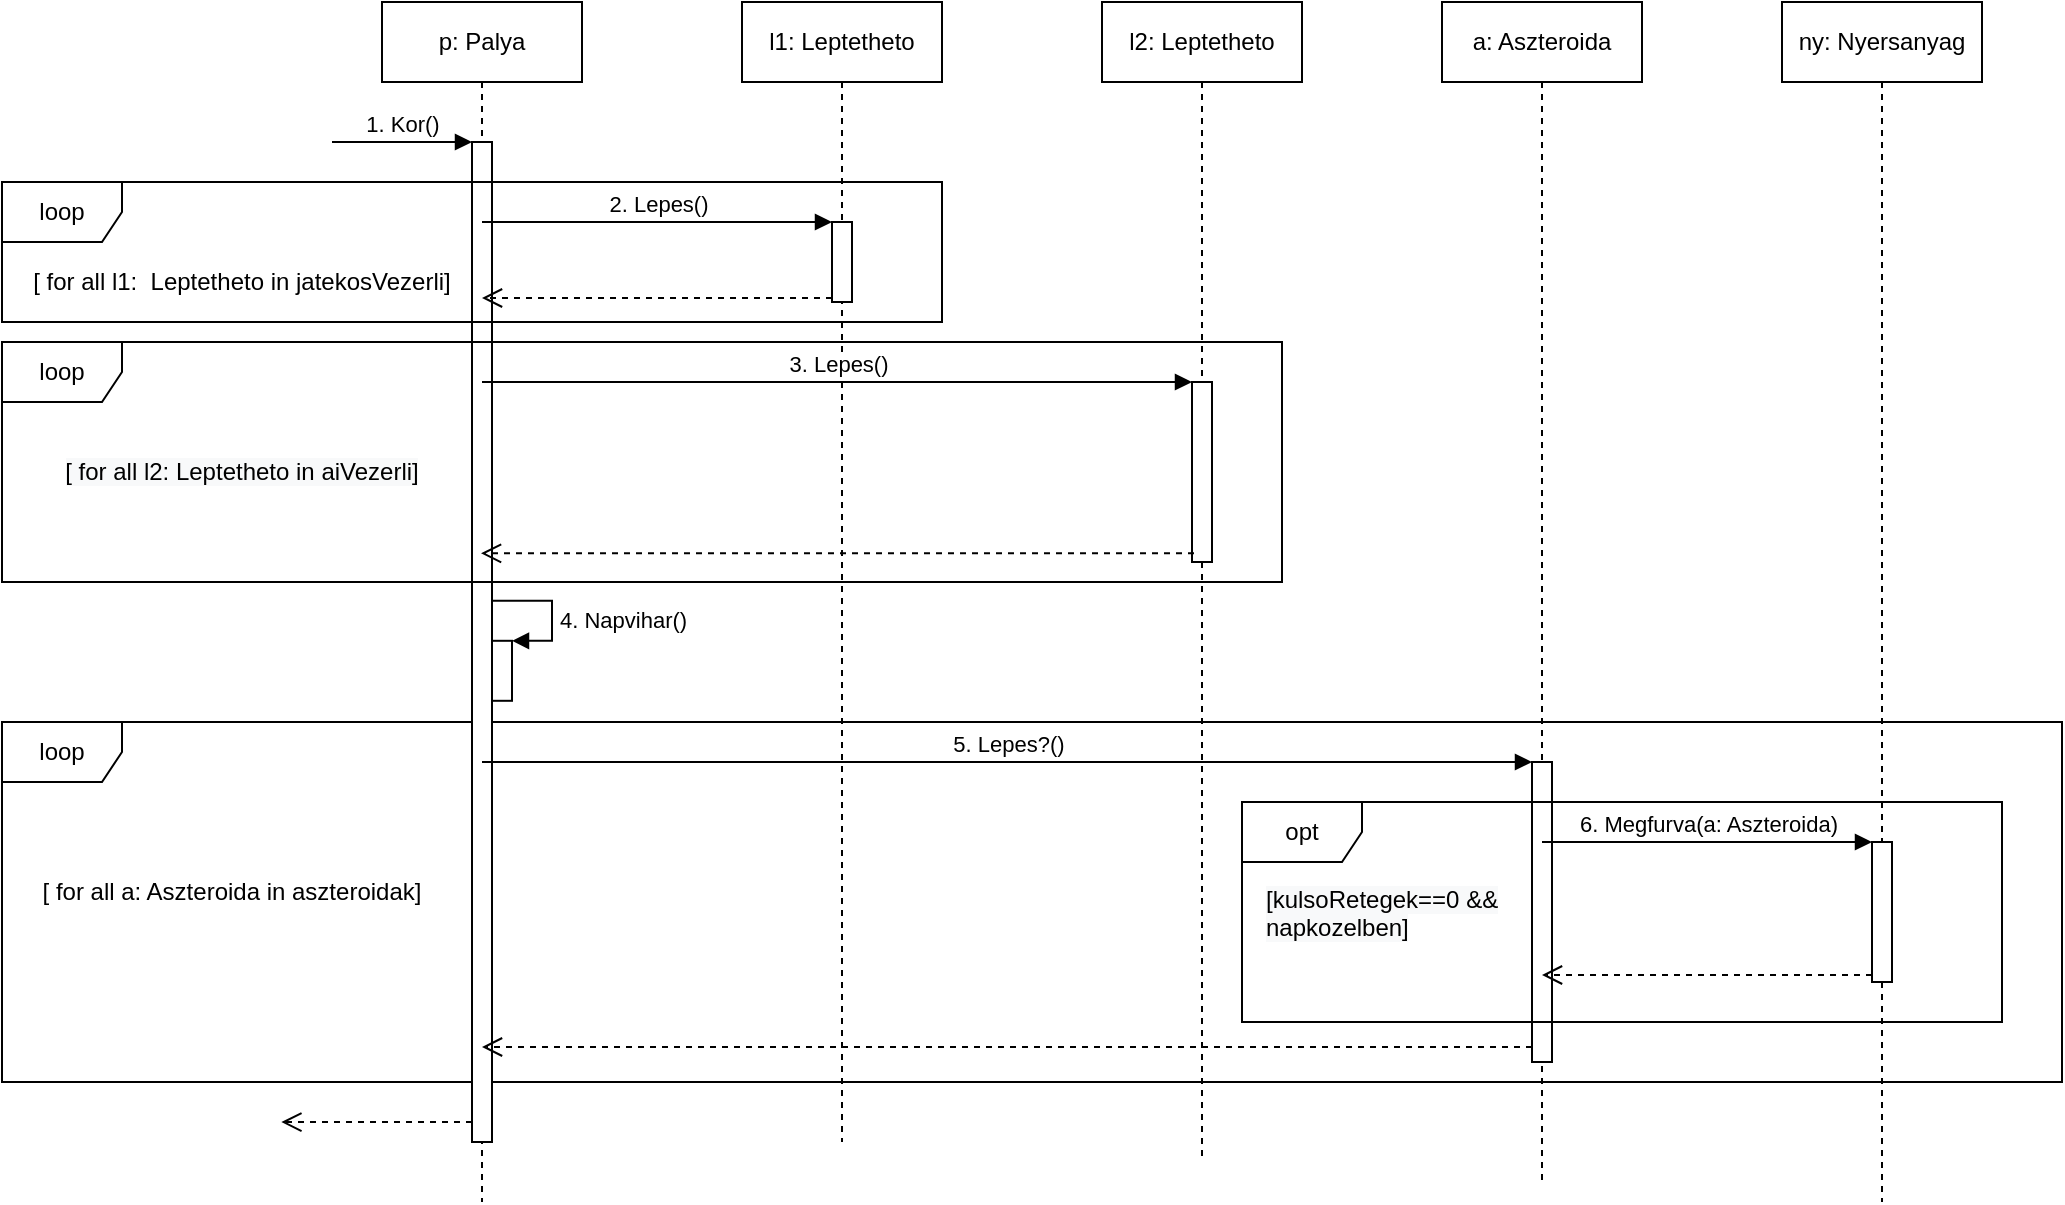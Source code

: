 <mxfile version="14.4.4" type="github">
  <diagram id="ig4ONSyhfNFMPqTWKNNK" name="Page-1">
    <mxGraphModel dx="1609" dy="437" grid="1" gridSize="10" guides="1" tooltips="1" connect="1" arrows="1" fold="1" page="1" pageScale="1" pageWidth="827" pageHeight="1169" math="0" shadow="0">
      <root>
        <mxCell id="0" />
        <mxCell id="1" parent="0" />
        <mxCell id="LFI0uOlP6w1G6OlFuXaL-17" value="loop" style="shape=umlFrame;whiteSpace=wrap;html=1;" vertex="1" parent="1">
          <mxGeometry x="-100" y="470" width="1030" height="180" as="geometry" />
        </mxCell>
        <mxCell id="E092-3JNbuzqqDDcSKRp-1" value="p: Palya" style="shape=umlLifeline;perimeter=lifelinePerimeter;whiteSpace=wrap;html=1;container=1;collapsible=0;recursiveResize=0;outlineConnect=0;" parent="1" vertex="1">
          <mxGeometry x="90" y="110" width="100" height="600" as="geometry" />
        </mxCell>
        <mxCell id="E092-3JNbuzqqDDcSKRp-4" value="" style="html=1;points=[];perimeter=orthogonalPerimeter;" parent="E092-3JNbuzqqDDcSKRp-1" vertex="1">
          <mxGeometry x="45" y="70" width="10" height="500" as="geometry" />
        </mxCell>
        <mxCell id="E092-3JNbuzqqDDcSKRp-5" value="1. Kor()" style="html=1;verticalAlign=bottom;endArrow=block;entryX=0;entryY=0;" parent="E092-3JNbuzqqDDcSKRp-1" target="E092-3JNbuzqqDDcSKRp-4" edge="1">
          <mxGeometry relative="1" as="geometry">
            <mxPoint x="-25" y="70" as="sourcePoint" />
          </mxGeometry>
        </mxCell>
        <mxCell id="E092-3JNbuzqqDDcSKRp-6" value="" style="html=1;verticalAlign=bottom;endArrow=open;dashed=1;endSize=8;exitX=0.033;exitY=0.989;exitDx=0;exitDy=0;exitPerimeter=0;" parent="E092-3JNbuzqqDDcSKRp-1" edge="1">
          <mxGeometry x="-0.274" y="-94" relative="1" as="geometry">
            <mxPoint x="-50.33" y="560.05" as="targetPoint" />
            <mxPoint as="offset" />
            <mxPoint x="45.0" y="560" as="sourcePoint" />
          </mxGeometry>
        </mxCell>
        <mxCell id="E092-3JNbuzqqDDcSKRp-51" value="" style="html=1;points=[];perimeter=orthogonalPerimeter;" parent="E092-3JNbuzqqDDcSKRp-1" vertex="1">
          <mxGeometry x="55" y="319.4" width="10" height="30" as="geometry" />
        </mxCell>
        <mxCell id="E092-3JNbuzqqDDcSKRp-52" value="4. Napvihar()" style="edgeStyle=orthogonalEdgeStyle;html=1;align=left;spacingLeft=2;endArrow=block;rounded=0;entryX=1;entryY=0;" parent="E092-3JNbuzqqDDcSKRp-1" target="E092-3JNbuzqqDDcSKRp-51" edge="1">
          <mxGeometry x="0.143" relative="1" as="geometry">
            <mxPoint x="55" y="299.4" as="sourcePoint" />
            <Array as="points">
              <mxPoint x="85" y="299.4" />
              <mxPoint x="85" y="319.4" />
            </Array>
            <mxPoint as="offset" />
          </mxGeometry>
        </mxCell>
        <mxCell id="E092-3JNbuzqqDDcSKRp-2" value="l1: Leptetheto" style="shape=umlLifeline;perimeter=lifelinePerimeter;whiteSpace=wrap;html=1;container=1;collapsible=0;recursiveResize=0;outlineConnect=0;" parent="1" vertex="1">
          <mxGeometry x="270" y="110" width="100" height="570" as="geometry" />
        </mxCell>
        <mxCell id="E092-3JNbuzqqDDcSKRp-7" value="" style="html=1;points=[];perimeter=orthogonalPerimeter;" parent="E092-3JNbuzqqDDcSKRp-2" vertex="1">
          <mxGeometry x="45" y="110" width="10" height="40" as="geometry" />
        </mxCell>
        <mxCell id="E092-3JNbuzqqDDcSKRp-3" value="l2: Leptetheto" style="shape=umlLifeline;perimeter=lifelinePerimeter;whiteSpace=wrap;html=1;container=1;collapsible=0;recursiveResize=0;outlineConnect=0;" parent="1" vertex="1">
          <mxGeometry x="450" y="110" width="100" height="580" as="geometry" />
        </mxCell>
        <mxCell id="E092-3JNbuzqqDDcSKRp-16" value="" style="html=1;points=[];perimeter=orthogonalPerimeter;" parent="E092-3JNbuzqqDDcSKRp-3" vertex="1">
          <mxGeometry x="45" y="190" width="10" height="90" as="geometry" />
        </mxCell>
        <mxCell id="E092-3JNbuzqqDDcSKRp-8" value="2. Lepes()" style="html=1;verticalAlign=bottom;endArrow=block;entryX=0;entryY=0;" parent="1" source="E092-3JNbuzqqDDcSKRp-1" target="E092-3JNbuzqqDDcSKRp-7" edge="1">
          <mxGeometry relative="1" as="geometry">
            <mxPoint x="245" y="200" as="sourcePoint" />
          </mxGeometry>
        </mxCell>
        <mxCell id="E092-3JNbuzqqDDcSKRp-9" value="" style="html=1;verticalAlign=bottom;endArrow=open;dashed=1;endSize=8;exitX=0;exitY=0.95;" parent="1" source="E092-3JNbuzqqDDcSKRp-7" target="E092-3JNbuzqqDDcSKRp-1" edge="1">
          <mxGeometry x="-0.031" y="-6" relative="1" as="geometry">
            <mxPoint x="245" y="276" as="targetPoint" />
            <mxPoint as="offset" />
          </mxGeometry>
        </mxCell>
        <mxCell id="E092-3JNbuzqqDDcSKRp-17" value="3. Lepes()" style="html=1;verticalAlign=bottom;endArrow=block;entryX=0;entryY=0;" parent="1" source="E092-3JNbuzqqDDcSKRp-1" target="E092-3JNbuzqqDDcSKRp-16" edge="1">
          <mxGeometry relative="1" as="geometry">
            <mxPoint x="425" y="300" as="sourcePoint" />
          </mxGeometry>
        </mxCell>
        <mxCell id="E092-3JNbuzqqDDcSKRp-18" value="" style="html=1;verticalAlign=bottom;endArrow=open;dashed=1;endSize=8;exitX=0.1;exitY=0.989;exitDx=0;exitDy=0;exitPerimeter=0;" parent="1" edge="1">
          <mxGeometry relative="1" as="geometry">
            <mxPoint x="139.5" y="385.66" as="targetPoint" />
            <mxPoint x="496" y="385.66" as="sourcePoint" />
          </mxGeometry>
        </mxCell>
        <mxCell id="E092-3JNbuzqqDDcSKRp-33" value="loop" style="shape=umlFrame;whiteSpace=wrap;html=1;" parent="1" vertex="1">
          <mxGeometry x="-100" y="200" width="470" height="70" as="geometry" />
        </mxCell>
        <mxCell id="E092-3JNbuzqqDDcSKRp-34" value="[ for all l1:&amp;nbsp; Leptetheto in jatekosVezerli]" style="text;html=1;strokeColor=none;fillColor=none;align=center;verticalAlign=middle;whiteSpace=wrap;rounded=0;" parent="1" vertex="1">
          <mxGeometry x="-90" y="240" width="220" height="20" as="geometry" />
        </mxCell>
        <mxCell id="E092-3JNbuzqqDDcSKRp-62" value="loop" style="shape=umlFrame;whiteSpace=wrap;html=1;" parent="1" vertex="1">
          <mxGeometry x="-100" y="280" width="640" height="120" as="geometry" />
        </mxCell>
        <mxCell id="E092-3JNbuzqqDDcSKRp-63" value="&lt;br&gt;&lt;br&gt;&lt;span style=&quot;color: rgb(0 , 0 , 0) ; font-family: &amp;#34;helvetica&amp;#34; ; font-size: 12px ; font-style: normal ; font-weight: 400 ; letter-spacing: normal ; text-align: center ; text-indent: 0px ; text-transform: none ; word-spacing: 0px ; background-color: rgb(248 , 249 , 250) ; display: inline ; float: none&quot;&gt;[ for all l2: Leptetheto in aiVezerli]&lt;/span&gt;" style="text;html=1;strokeColor=none;fillColor=none;align=center;verticalAlign=middle;whiteSpace=wrap;rounded=0;" parent="1" vertex="1">
          <mxGeometry x="-100" y="320" width="240" height="20" as="geometry" />
        </mxCell>
        <mxCell id="LFI0uOlP6w1G6OlFuXaL-1" value="a: Aszteroida" style="shape=umlLifeline;perimeter=lifelinePerimeter;whiteSpace=wrap;html=1;container=1;collapsible=0;recursiveResize=0;outlineConnect=0;" vertex="1" parent="1">
          <mxGeometry x="620" y="110" width="100" height="590" as="geometry" />
        </mxCell>
        <mxCell id="LFI0uOlP6w1G6OlFuXaL-2" value="" style="html=1;points=[];perimeter=orthogonalPerimeter;" vertex="1" parent="LFI0uOlP6w1G6OlFuXaL-1">
          <mxGeometry x="45" y="380" width="10" height="150" as="geometry" />
        </mxCell>
        <mxCell id="LFI0uOlP6w1G6OlFuXaL-3" value="5. Lepes?()" style="html=1;verticalAlign=bottom;endArrow=block;entryX=0;entryY=0;" edge="1" target="LFI0uOlP6w1G6OlFuXaL-2" parent="1" source="E092-3JNbuzqqDDcSKRp-1">
          <mxGeometry relative="1" as="geometry">
            <mxPoint x="595" y="480" as="sourcePoint" />
          </mxGeometry>
        </mxCell>
        <mxCell id="LFI0uOlP6w1G6OlFuXaL-4" value="" style="html=1;verticalAlign=bottom;endArrow=open;dashed=1;endSize=8;exitX=0;exitY=0.95;" edge="1" source="LFI0uOlP6w1G6OlFuXaL-2" parent="1" target="E092-3JNbuzqqDDcSKRp-1">
          <mxGeometry relative="1" as="geometry">
            <mxPoint x="595" y="556" as="targetPoint" />
          </mxGeometry>
        </mxCell>
        <mxCell id="LFI0uOlP6w1G6OlFuXaL-11" value="ny: Nyersanyag" style="shape=umlLifeline;perimeter=lifelinePerimeter;whiteSpace=wrap;html=1;container=1;collapsible=0;recursiveResize=0;outlineConnect=0;" vertex="1" parent="1">
          <mxGeometry x="790" y="110" width="100" height="600" as="geometry" />
        </mxCell>
        <mxCell id="LFI0uOlP6w1G6OlFuXaL-12" value="" style="html=1;points=[];perimeter=orthogonalPerimeter;" vertex="1" parent="LFI0uOlP6w1G6OlFuXaL-11">
          <mxGeometry x="45" y="420" width="10" height="70" as="geometry" />
        </mxCell>
        <mxCell id="LFI0uOlP6w1G6OlFuXaL-13" value="6. Megfurva(a: Aszteroida)" style="html=1;verticalAlign=bottom;endArrow=block;entryX=0;entryY=0;" edge="1" target="LFI0uOlP6w1G6OlFuXaL-12" parent="1" source="LFI0uOlP6w1G6OlFuXaL-1">
          <mxGeometry relative="1" as="geometry">
            <mxPoint x="765" y="520" as="sourcePoint" />
          </mxGeometry>
        </mxCell>
        <mxCell id="LFI0uOlP6w1G6OlFuXaL-14" value="" style="html=1;verticalAlign=bottom;endArrow=open;dashed=1;endSize=8;exitX=0;exitY=0.95;" edge="1" source="LFI0uOlP6w1G6OlFuXaL-12" parent="1" target="LFI0uOlP6w1G6OlFuXaL-1">
          <mxGeometry relative="1" as="geometry">
            <mxPoint x="765" y="596" as="targetPoint" />
          </mxGeometry>
        </mxCell>
        <mxCell id="LFI0uOlP6w1G6OlFuXaL-15" value="opt" style="shape=umlFrame;whiteSpace=wrap;html=1;" vertex="1" parent="1">
          <mxGeometry x="520" y="510" width="380" height="110" as="geometry" />
        </mxCell>
        <mxCell id="LFI0uOlP6w1G6OlFuXaL-16" value="&lt;span style=&quot;color: rgb(0, 0, 0); font-family: helvetica; font-size: 12px; font-style: normal; font-weight: 400; letter-spacing: normal; text-align: center; text-indent: 0px; text-transform: none; word-spacing: 0px; background-color: rgb(248, 249, 250); display: inline; float: none;&quot;&gt;[kulsoRetegek==0 &amp;amp;&amp;amp; napkozelben]&lt;/span&gt;" style="text;whiteSpace=wrap;html=1;" vertex="1" parent="1">
          <mxGeometry x="530" y="545" width="160" height="30" as="geometry" />
        </mxCell>
        <mxCell id="LFI0uOlP6w1G6OlFuXaL-18" value="[ for all a: Aszteroida in aszteroidak]" style="text;html=1;strokeColor=none;fillColor=none;align=center;verticalAlign=middle;whiteSpace=wrap;rounded=0;" vertex="1" parent="1">
          <mxGeometry x="-90" y="545" width="210" height="20" as="geometry" />
        </mxCell>
      </root>
    </mxGraphModel>
  </diagram>
</mxfile>
